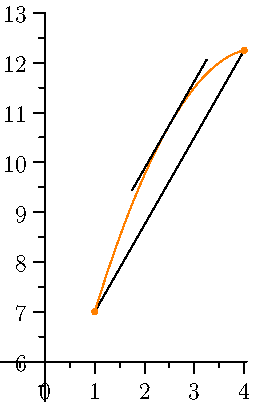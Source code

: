 import graph;
size(0,200);

real m = 1.75;

real bu(real x) { return 7 + 3(x-1); }
real bl(real x) { return 7 + 2(x-1); }
real se(real x) { return 7 + m*(x-1); }

//secant
draw((1,7)--(4,se(4)),black);
dot((1,7),orange);
dot((4,se(4)),orange);

real f(real x) { return se(x) - 0.5*(x-1)*(x-4) ; }
real fp(real x) { return m - 0.5*(x-4) - 0.5(x-1) ; }
real c = 2.5;

real tc(real x) { return f(c)+fp(c)*(x-c); }

draw(graph(f,1,4),orange);

draw(graph(tc,c-0.75,c+0.75),black);

//draw(graph(bu,1,4),invisible);
draw(graph(bl,1,4),invisible);

xaxis(YEquals(6),RightTicks);
yaxis(LeftTicks);

